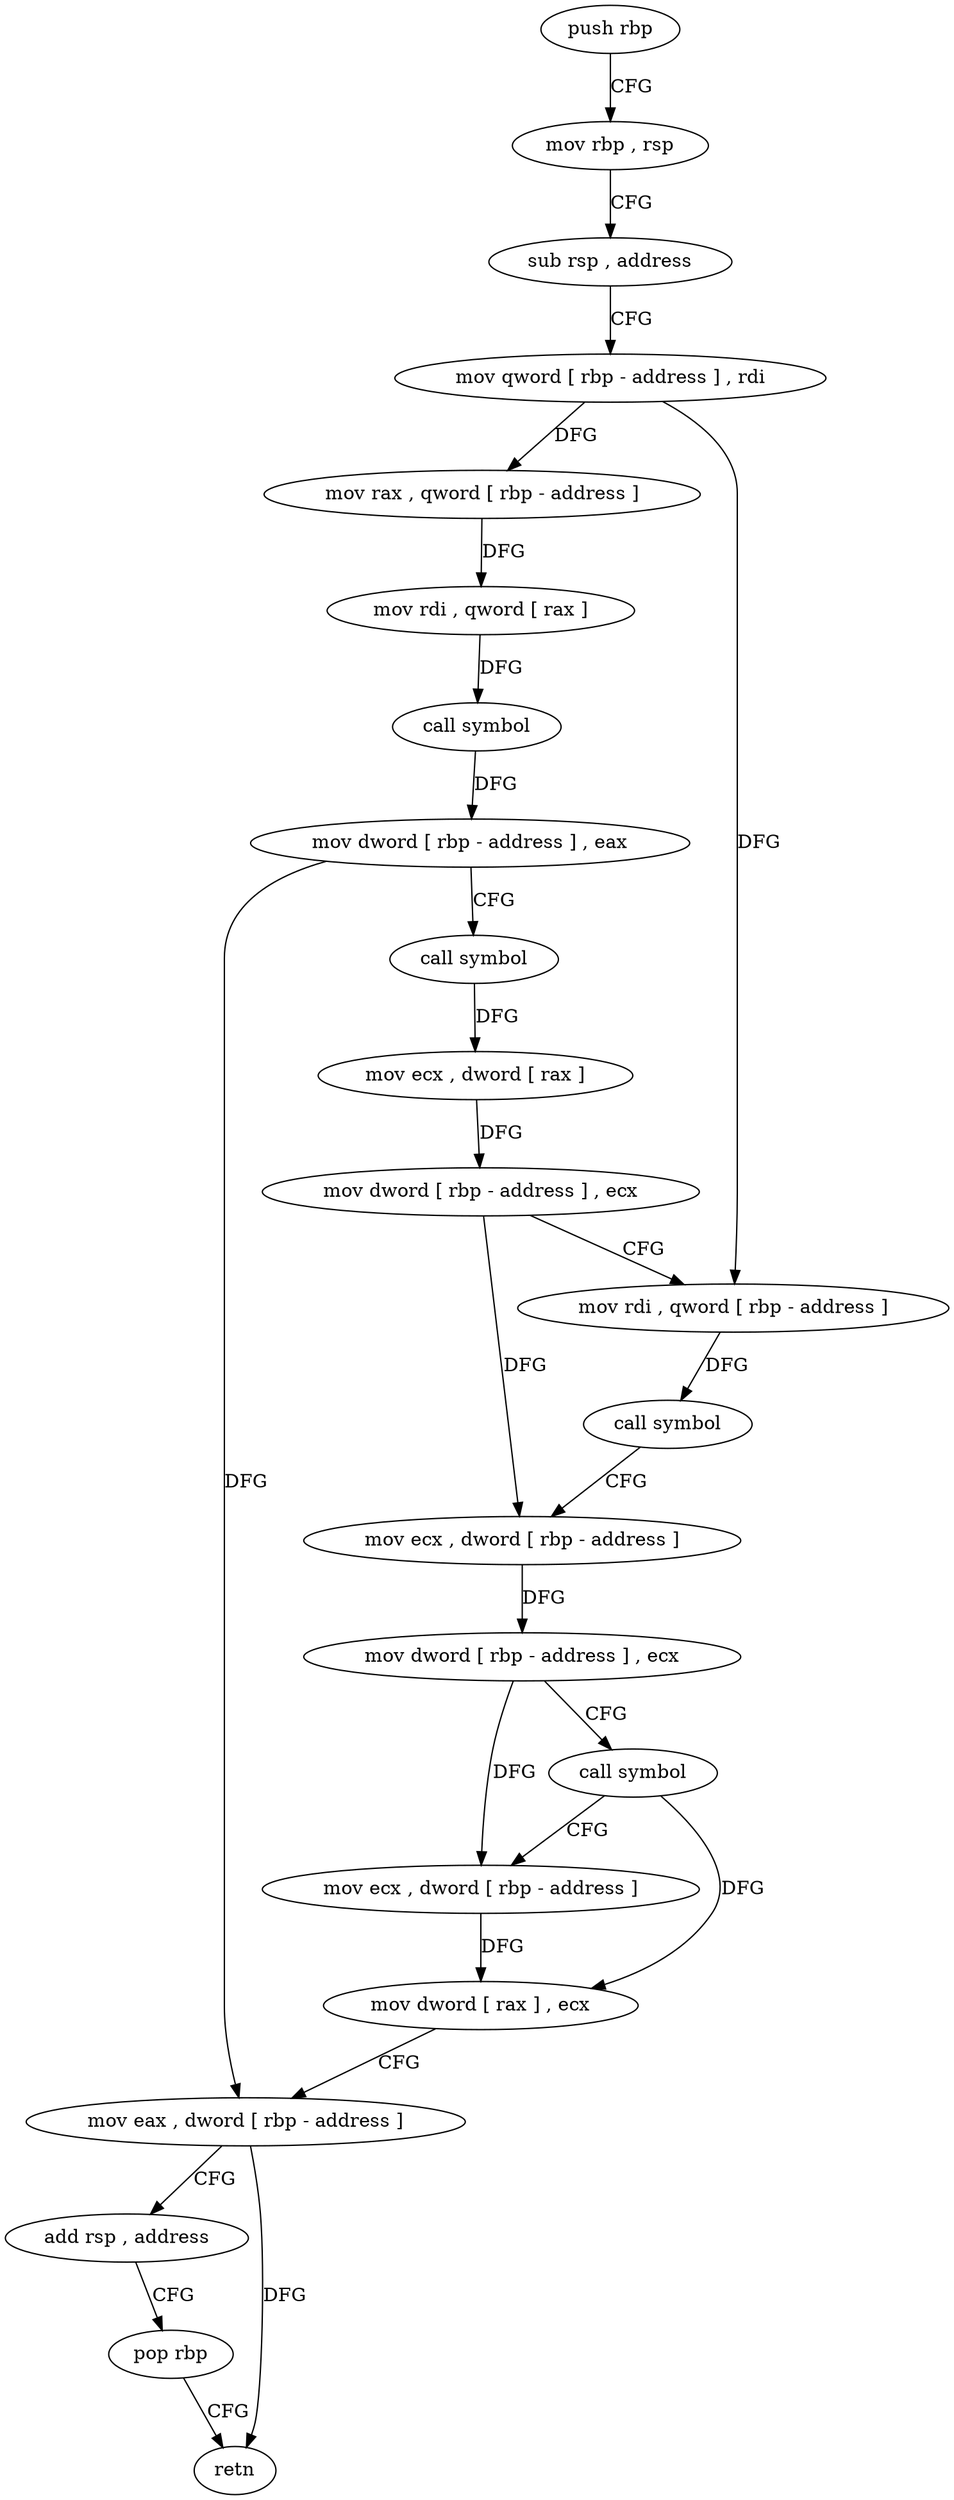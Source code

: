 digraph "func" {
"4236736" [label = "push rbp" ]
"4236737" [label = "mov rbp , rsp" ]
"4236740" [label = "sub rsp , address" ]
"4236744" [label = "mov qword [ rbp - address ] , rdi" ]
"4236748" [label = "mov rax , qword [ rbp - address ]" ]
"4236752" [label = "mov rdi , qword [ rax ]" ]
"4236755" [label = "call symbol" ]
"4236760" [label = "mov dword [ rbp - address ] , eax" ]
"4236763" [label = "call symbol" ]
"4236768" [label = "mov ecx , dword [ rax ]" ]
"4236770" [label = "mov dword [ rbp - address ] , ecx" ]
"4236773" [label = "mov rdi , qword [ rbp - address ]" ]
"4236777" [label = "call symbol" ]
"4236782" [label = "mov ecx , dword [ rbp - address ]" ]
"4236785" [label = "mov dword [ rbp - address ] , ecx" ]
"4236788" [label = "call symbol" ]
"4236793" [label = "mov ecx , dword [ rbp - address ]" ]
"4236796" [label = "mov dword [ rax ] , ecx" ]
"4236798" [label = "mov eax , dword [ rbp - address ]" ]
"4236801" [label = "add rsp , address" ]
"4236805" [label = "pop rbp" ]
"4236806" [label = "retn" ]
"4236736" -> "4236737" [ label = "CFG" ]
"4236737" -> "4236740" [ label = "CFG" ]
"4236740" -> "4236744" [ label = "CFG" ]
"4236744" -> "4236748" [ label = "DFG" ]
"4236744" -> "4236773" [ label = "DFG" ]
"4236748" -> "4236752" [ label = "DFG" ]
"4236752" -> "4236755" [ label = "DFG" ]
"4236755" -> "4236760" [ label = "DFG" ]
"4236760" -> "4236763" [ label = "CFG" ]
"4236760" -> "4236798" [ label = "DFG" ]
"4236763" -> "4236768" [ label = "DFG" ]
"4236768" -> "4236770" [ label = "DFG" ]
"4236770" -> "4236773" [ label = "CFG" ]
"4236770" -> "4236782" [ label = "DFG" ]
"4236773" -> "4236777" [ label = "DFG" ]
"4236777" -> "4236782" [ label = "CFG" ]
"4236782" -> "4236785" [ label = "DFG" ]
"4236785" -> "4236788" [ label = "CFG" ]
"4236785" -> "4236793" [ label = "DFG" ]
"4236788" -> "4236793" [ label = "CFG" ]
"4236788" -> "4236796" [ label = "DFG" ]
"4236793" -> "4236796" [ label = "DFG" ]
"4236796" -> "4236798" [ label = "CFG" ]
"4236798" -> "4236801" [ label = "CFG" ]
"4236798" -> "4236806" [ label = "DFG" ]
"4236801" -> "4236805" [ label = "CFG" ]
"4236805" -> "4236806" [ label = "CFG" ]
}
